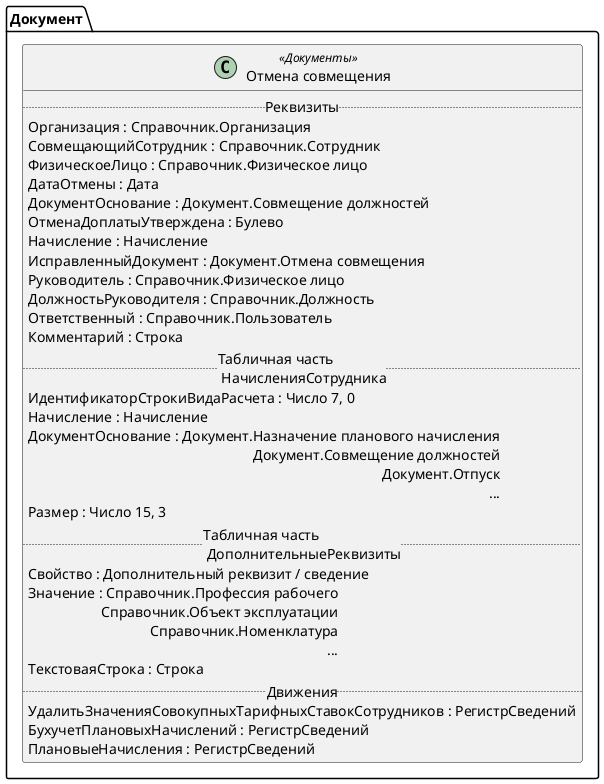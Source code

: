 ﻿@startuml ОтменаСовмещения
'!include templates.wsd
'..\include templates.wsd
class Документ.ОтменаСовмещения as "Отмена совмещения" <<Документы>>
{
..Реквизиты..
Организация : Справочник.Организация
СовмещающийСотрудник : Справочник.Сотрудник
ФизическоеЛицо : Справочник.Физическое лицо
ДатаОтмены : Дата
ДокументОснование : Документ.Совмещение должностей
ОтменаДоплатыУтверждена : Булево
Начисление : Начисление
ИсправленныйДокумент : Документ.Отмена совмещения
Руководитель : Справочник.Физическое лицо
ДолжностьРуководителя : Справочник.Должность
Ответственный : Справочник.Пользователь
Комментарий : Строка
..Табличная часть \n НачисленияСотрудника..
ИдентификаторСтрокиВидаРасчета : Число 7, 0
Начисление : Начисление
ДокументОснование : Документ.Назначение планового начисления\rДокумент.Совмещение должностей\rДокумент.Отпуск\r...
Размер : Число 15, 3
..Табличная часть \n ДополнительныеРеквизиты..
Свойство : Дополнительный реквизит / сведение
Значение : Справочник.Профессия рабочего\rСправочник.Объект эксплуатации\rСправочник.Номенклатура\r...
ТекстоваяСтрока : Строка
..Движения..
УдалитьЗначенияСовокупныхТарифныхСтавокСотрудников : РегистрСведений
БухучетПлановыхНачислений : РегистрСведений
ПлановыеНачисления : РегистрСведений
}
@enduml
